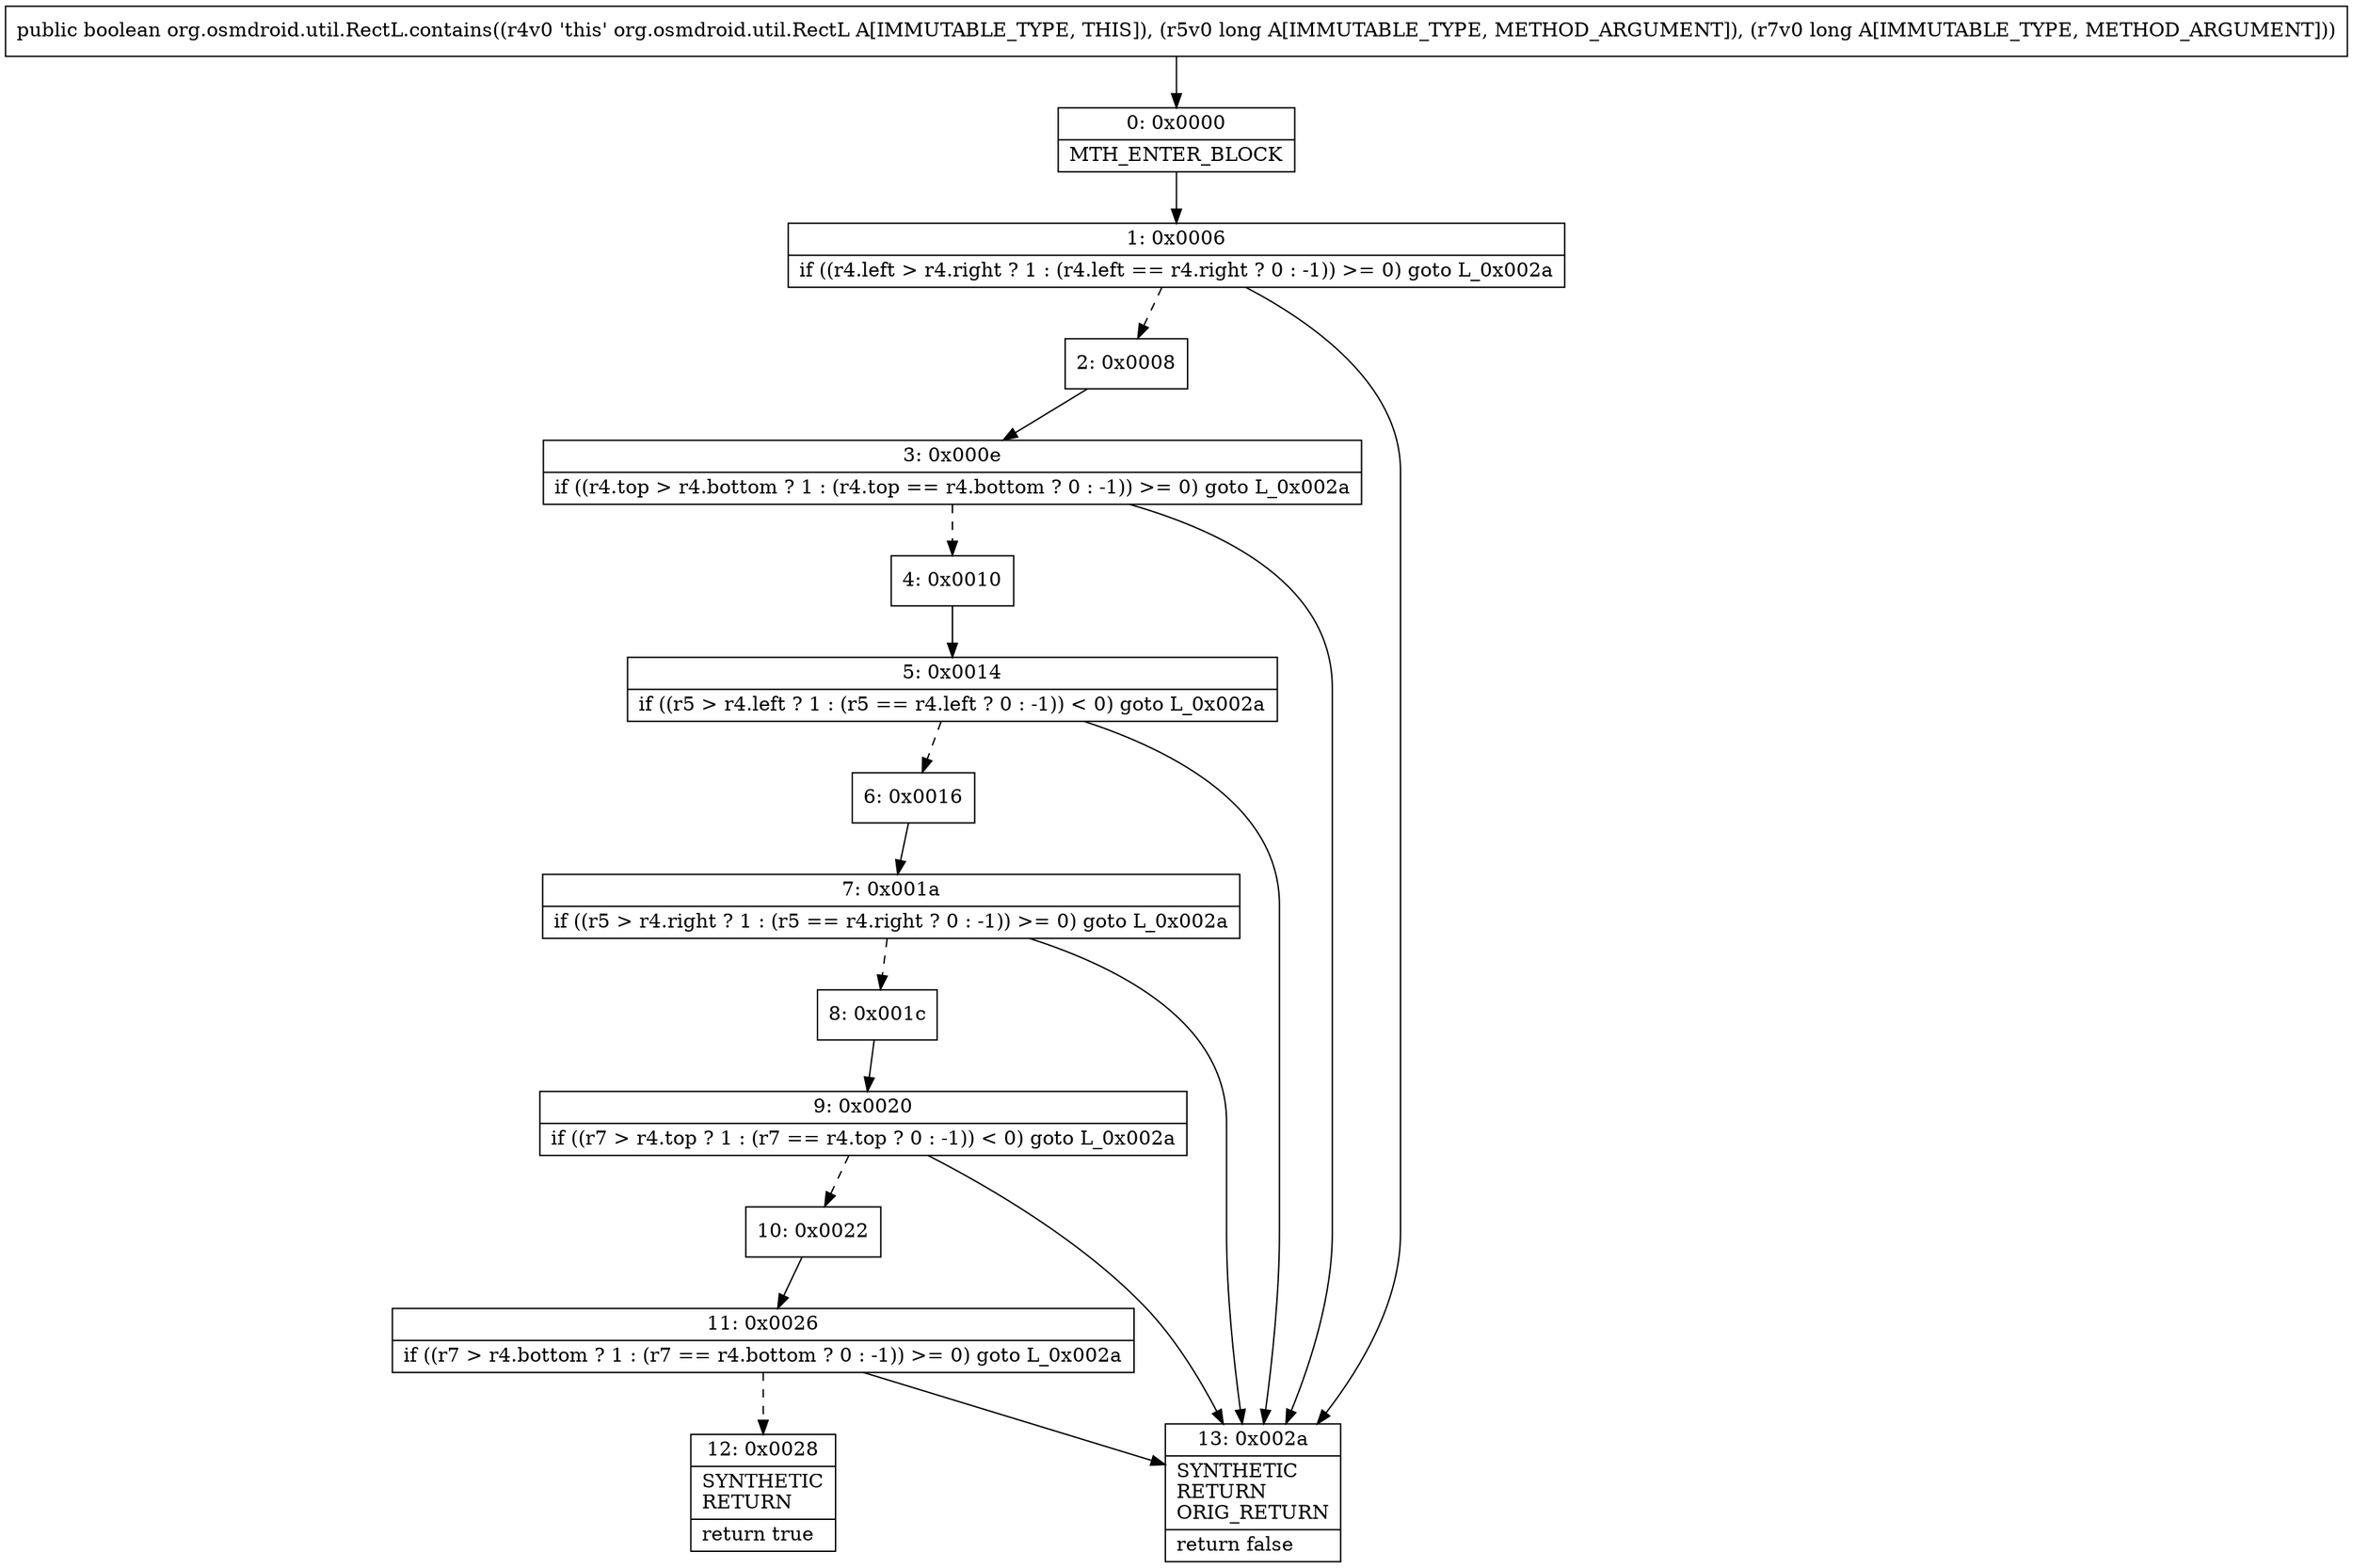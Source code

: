 digraph "CFG fororg.osmdroid.util.RectL.contains(JJ)Z" {
Node_0 [shape=record,label="{0\:\ 0x0000|MTH_ENTER_BLOCK\l}"];
Node_1 [shape=record,label="{1\:\ 0x0006|if ((r4.left \> r4.right ? 1 : (r4.left == r4.right ? 0 : \-1)) \>= 0) goto L_0x002a\l}"];
Node_2 [shape=record,label="{2\:\ 0x0008}"];
Node_3 [shape=record,label="{3\:\ 0x000e|if ((r4.top \> r4.bottom ? 1 : (r4.top == r4.bottom ? 0 : \-1)) \>= 0) goto L_0x002a\l}"];
Node_4 [shape=record,label="{4\:\ 0x0010}"];
Node_5 [shape=record,label="{5\:\ 0x0014|if ((r5 \> r4.left ? 1 : (r5 == r4.left ? 0 : \-1)) \< 0) goto L_0x002a\l}"];
Node_6 [shape=record,label="{6\:\ 0x0016}"];
Node_7 [shape=record,label="{7\:\ 0x001a|if ((r5 \> r4.right ? 1 : (r5 == r4.right ? 0 : \-1)) \>= 0) goto L_0x002a\l}"];
Node_8 [shape=record,label="{8\:\ 0x001c}"];
Node_9 [shape=record,label="{9\:\ 0x0020|if ((r7 \> r4.top ? 1 : (r7 == r4.top ? 0 : \-1)) \< 0) goto L_0x002a\l}"];
Node_10 [shape=record,label="{10\:\ 0x0022}"];
Node_11 [shape=record,label="{11\:\ 0x0026|if ((r7 \> r4.bottom ? 1 : (r7 == r4.bottom ? 0 : \-1)) \>= 0) goto L_0x002a\l}"];
Node_12 [shape=record,label="{12\:\ 0x0028|SYNTHETIC\lRETURN\l|return true\l}"];
Node_13 [shape=record,label="{13\:\ 0x002a|SYNTHETIC\lRETURN\lORIG_RETURN\l|return false\l}"];
MethodNode[shape=record,label="{public boolean org.osmdroid.util.RectL.contains((r4v0 'this' org.osmdroid.util.RectL A[IMMUTABLE_TYPE, THIS]), (r5v0 long A[IMMUTABLE_TYPE, METHOD_ARGUMENT]), (r7v0 long A[IMMUTABLE_TYPE, METHOD_ARGUMENT])) }"];
MethodNode -> Node_0;
Node_0 -> Node_1;
Node_1 -> Node_2[style=dashed];
Node_1 -> Node_13;
Node_2 -> Node_3;
Node_3 -> Node_4[style=dashed];
Node_3 -> Node_13;
Node_4 -> Node_5;
Node_5 -> Node_6[style=dashed];
Node_5 -> Node_13;
Node_6 -> Node_7;
Node_7 -> Node_8[style=dashed];
Node_7 -> Node_13;
Node_8 -> Node_9;
Node_9 -> Node_10[style=dashed];
Node_9 -> Node_13;
Node_10 -> Node_11;
Node_11 -> Node_12[style=dashed];
Node_11 -> Node_13;
}

